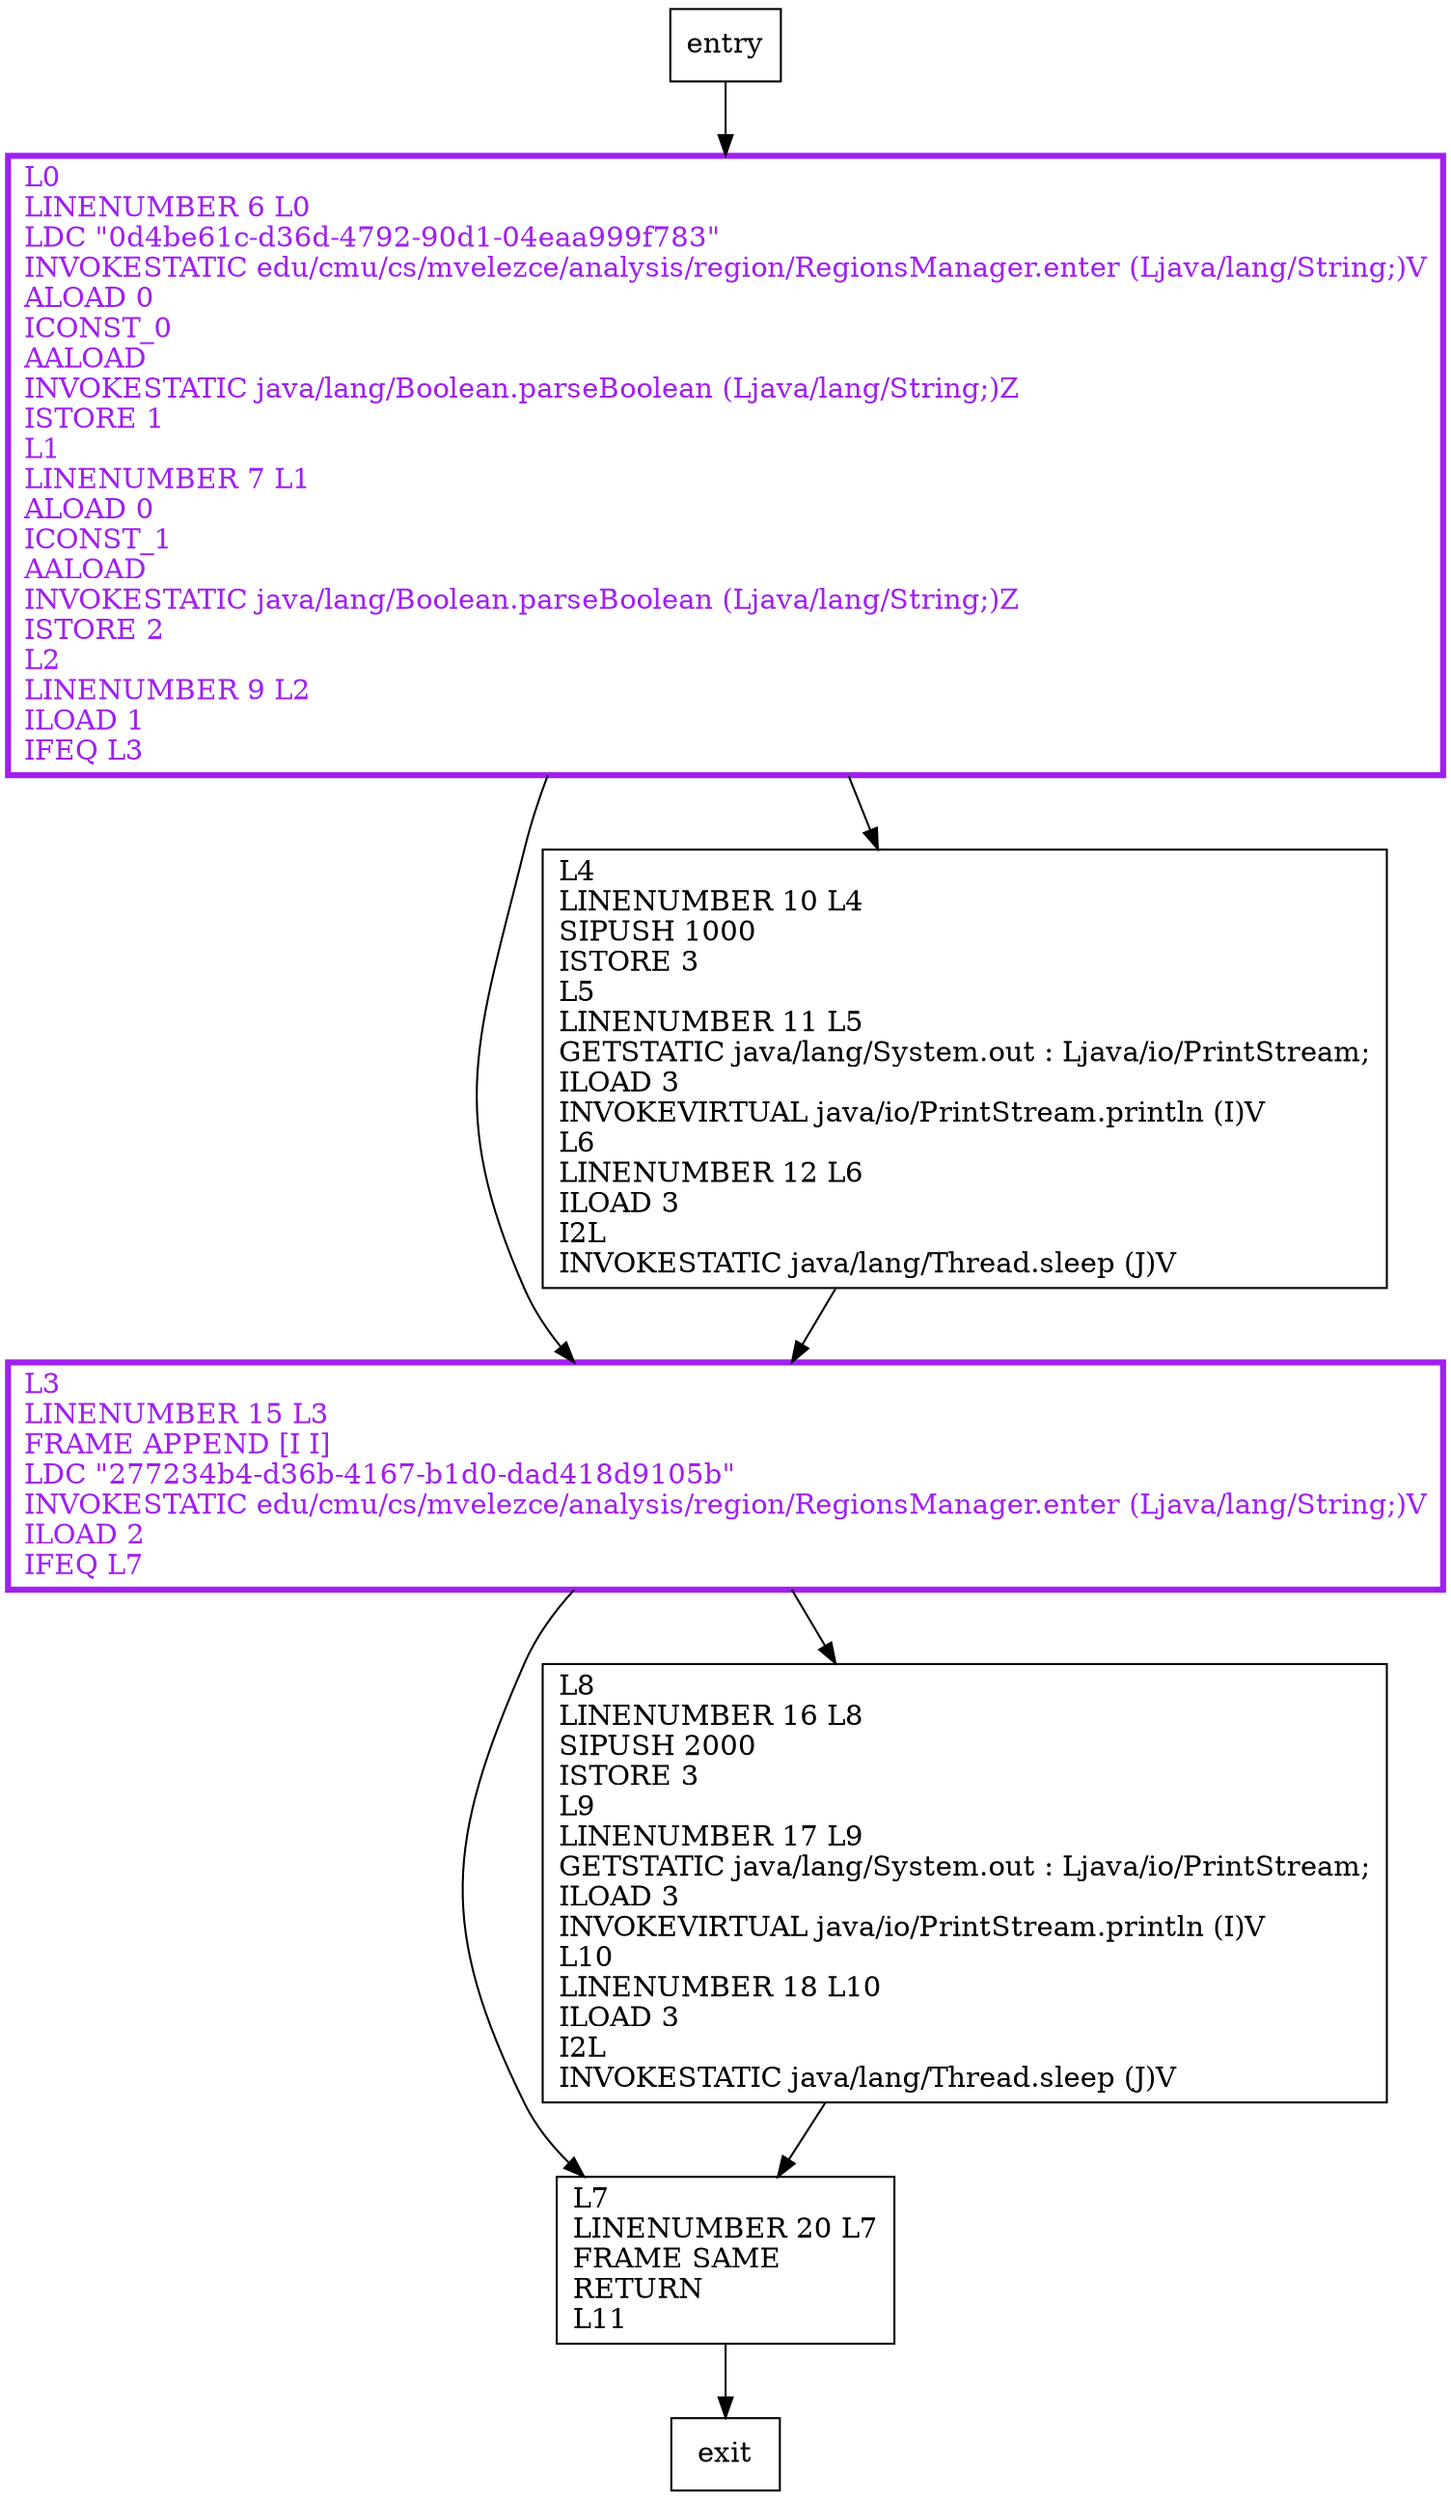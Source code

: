digraph main {
node [shape=record];
1653634548 [label="L3\lLINENUMBER 15 L3\lFRAME APPEND [I I]\lLDC \"277234b4-d36b-4167-b1d0-dad418d9105b\"\lINVOKESTATIC edu/cmu/cs/mvelezce/analysis/region/RegionsManager.enter (Ljava/lang/String;)V\lILOAD 2\lIFEQ L7\l"];
1212782393 [label="L4\lLINENUMBER 10 L4\lSIPUSH 1000\lISTORE 3\lL5\lLINENUMBER 11 L5\lGETSTATIC java/lang/System.out : Ljava/io/PrintStream;\lILOAD 3\lINVOKEVIRTUAL java/io/PrintStream.println (I)V\lL6\lLINENUMBER 12 L6\lILOAD 3\lI2L\lINVOKESTATIC java/lang/Thread.sleep (J)V\l"];
2095803461 [label="L0\lLINENUMBER 6 L0\lLDC \"0d4be61c-d36d-4792-90d1-04eaa999f783\"\lINVOKESTATIC edu/cmu/cs/mvelezce/analysis/region/RegionsManager.enter (Ljava/lang/String;)V\lALOAD 0\lICONST_0\lAALOAD\lINVOKESTATIC java/lang/Boolean.parseBoolean (Ljava/lang/String;)Z\lISTORE 1\lL1\lLINENUMBER 7 L1\lALOAD 0\lICONST_1\lAALOAD\lINVOKESTATIC java/lang/Boolean.parseBoolean (Ljava/lang/String;)Z\lISTORE 2\lL2\lLINENUMBER 9 L2\lILOAD 1\lIFEQ L3\l"];
1916224178 [label="L7\lLINENUMBER 20 L7\lFRAME SAME\lRETURN\lL11\l"];
1436127733 [label="L8\lLINENUMBER 16 L8\lSIPUSH 2000\lISTORE 3\lL9\lLINENUMBER 17 L9\lGETSTATIC java/lang/System.out : Ljava/io/PrintStream;\lILOAD 3\lINVOKEVIRTUAL java/io/PrintStream.println (I)V\lL10\lLINENUMBER 18 L10\lILOAD 3\lI2L\lINVOKESTATIC java/lang/Thread.sleep (J)V\l"];
entry;
exit;
entry -> 2095803461;
1653634548 -> 1916224178;
1653634548 -> 1436127733;
1212782393 -> 1653634548;
2095803461 -> 1653634548;
2095803461 -> 1212782393;
1916224178 -> exit;
1436127733 -> 1916224178;
1653634548[fontcolor="purple", penwidth=3, color="purple"];
2095803461[fontcolor="purple", penwidth=3, color="purple"];
}
